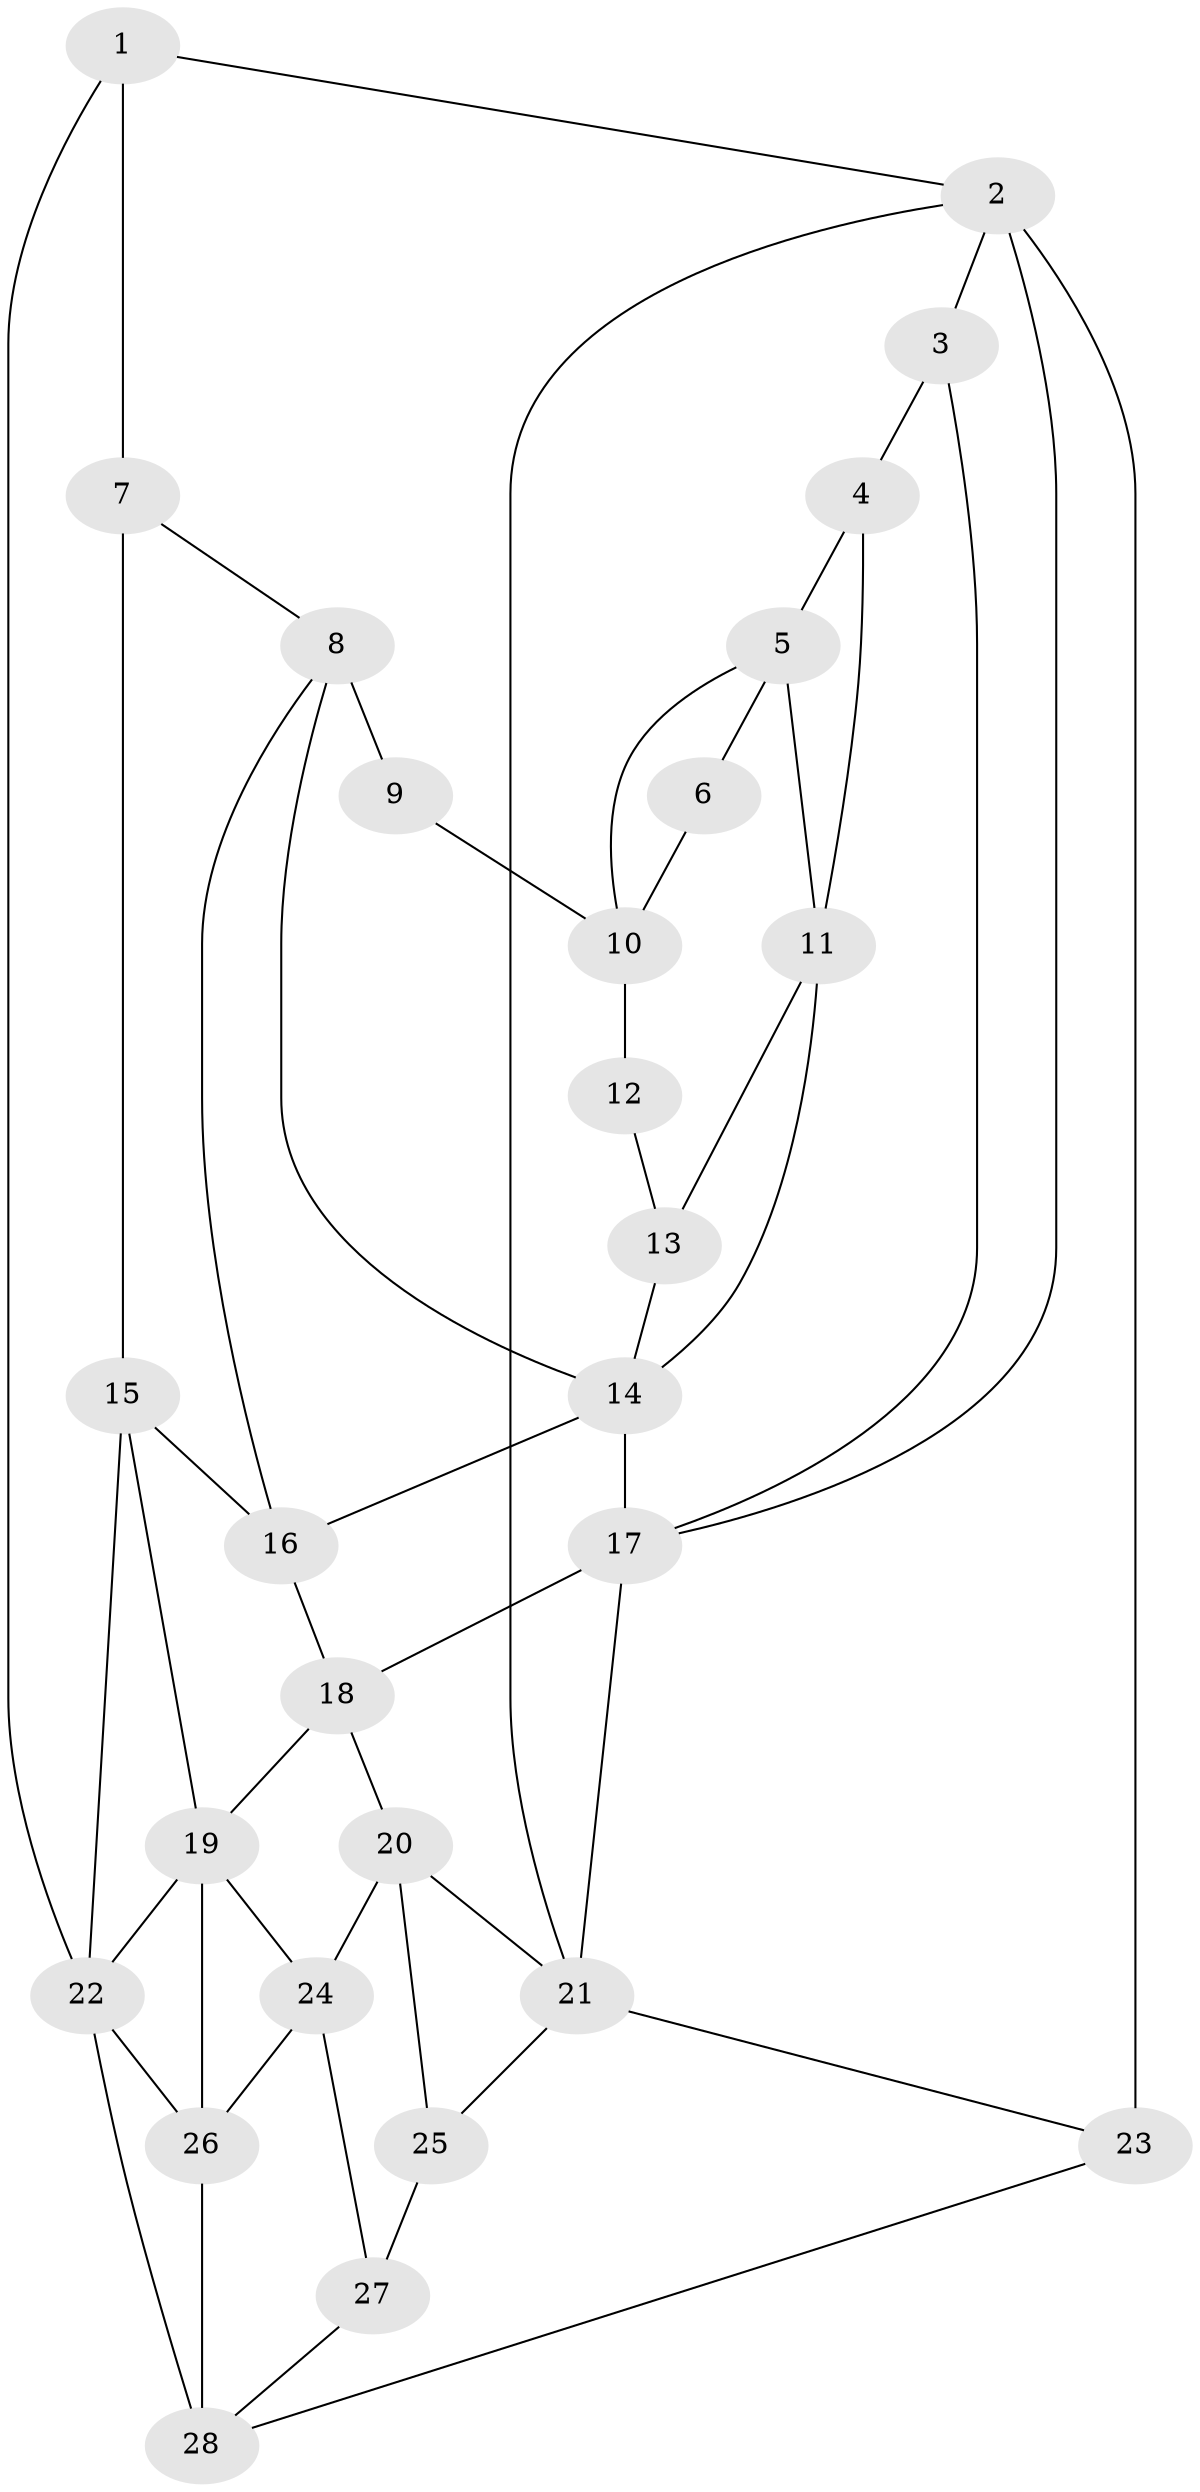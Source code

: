 // original degree distribution, {3: 0.0449438202247191, 5: 0.4943820224719101, 6: 0.23595505617977527, 4: 0.2247191011235955}
// Generated by graph-tools (version 1.1) at 2025/54/03/04/25 22:54:42]
// undirected, 28 vertices, 52 edges
graph export_dot {
  node [color=gray90,style=filled];
  1;
  2;
  3;
  4;
  5;
  6;
  7;
  8;
  9;
  10;
  11;
  12;
  13;
  14;
  15;
  16;
  17;
  18;
  19;
  20;
  21;
  22;
  23;
  24;
  25;
  26;
  27;
  28;
  1 -- 2 [weight=1.0];
  1 -- 7 [weight=2.0];
  1 -- 22 [weight=1.0];
  2 -- 3 [weight=2.0];
  2 -- 17 [weight=1.0];
  2 -- 21 [weight=1.0];
  2 -- 23 [weight=3.0];
  3 -- 4 [weight=2.0];
  3 -- 17 [weight=1.0];
  4 -- 5 [weight=2.0];
  4 -- 11 [weight=1.0];
  5 -- 6 [weight=1.0];
  5 -- 10 [weight=1.0];
  5 -- 11 [weight=2.0];
  6 -- 10 [weight=1.0];
  7 -- 8 [weight=1.0];
  7 -- 15 [weight=2.0];
  8 -- 9 [weight=3.0];
  8 -- 14 [weight=1.0];
  8 -- 16 [weight=1.0];
  9 -- 10 [weight=2.0];
  10 -- 12 [weight=2.0];
  11 -- 13 [weight=2.0];
  11 -- 14 [weight=1.0];
  12 -- 13 [weight=1.0];
  13 -- 14 [weight=1.0];
  14 -- 16 [weight=1.0];
  14 -- 17 [weight=1.0];
  15 -- 16 [weight=2.0];
  15 -- 19 [weight=1.0];
  15 -- 22 [weight=1.0];
  16 -- 18 [weight=1.0];
  17 -- 18 [weight=1.0];
  17 -- 21 [weight=2.0];
  18 -- 19 [weight=1.0];
  18 -- 20 [weight=1.0];
  19 -- 22 [weight=1.0];
  19 -- 24 [weight=1.0];
  19 -- 26 [weight=1.0];
  20 -- 21 [weight=1.0];
  20 -- 24 [weight=1.0];
  20 -- 25 [weight=3.0];
  21 -- 23 [weight=1.0];
  21 -- 25 [weight=1.0];
  22 -- 26 [weight=1.0];
  22 -- 28 [weight=1.0];
  23 -- 28 [weight=1.0];
  24 -- 26 [weight=2.0];
  24 -- 27 [weight=1.0];
  25 -- 27 [weight=2.0];
  26 -- 28 [weight=2.0];
  27 -- 28 [weight=1.0];
}
